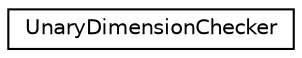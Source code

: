 digraph "Graphical Class Hierarchy"
{
 // LATEX_PDF_SIZE
  edge [fontname="Helvetica",fontsize="10",labelfontname="Helvetica",labelfontsize="10"];
  node [fontname="Helvetica",fontsize="10",shape=record];
  rankdir="LR";
  Node0 [label="UnaryDimensionChecker",height=0.2,width=0.4,color="black", fillcolor="white", style="filled",URL="$classoperations__research_1_1_unary_dimension_checker.html",tooltip=" "];
}
